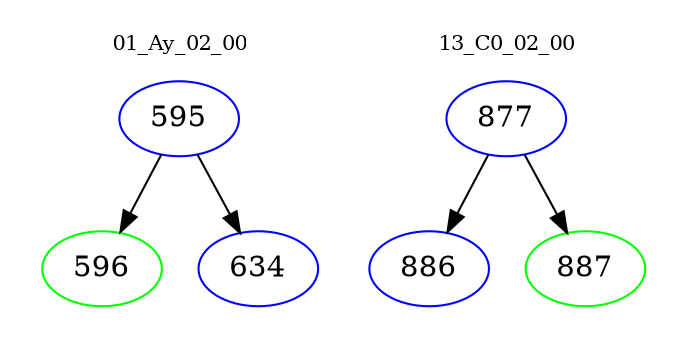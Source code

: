 digraph{
subgraph cluster_0 {
color = white
label = "01_Ay_02_00";
fontsize=10;
T0_595 [label="595", color="blue"]
T0_595 -> T0_596 [color="black"]
T0_596 [label="596", color="green"]
T0_595 -> T0_634 [color="black"]
T0_634 [label="634", color="blue"]
}
subgraph cluster_1 {
color = white
label = "13_C0_02_00";
fontsize=10;
T1_877 [label="877", color="blue"]
T1_877 -> T1_886 [color="black"]
T1_886 [label="886", color="blue"]
T1_877 -> T1_887 [color="black"]
T1_887 [label="887", color="green"]
}
}
